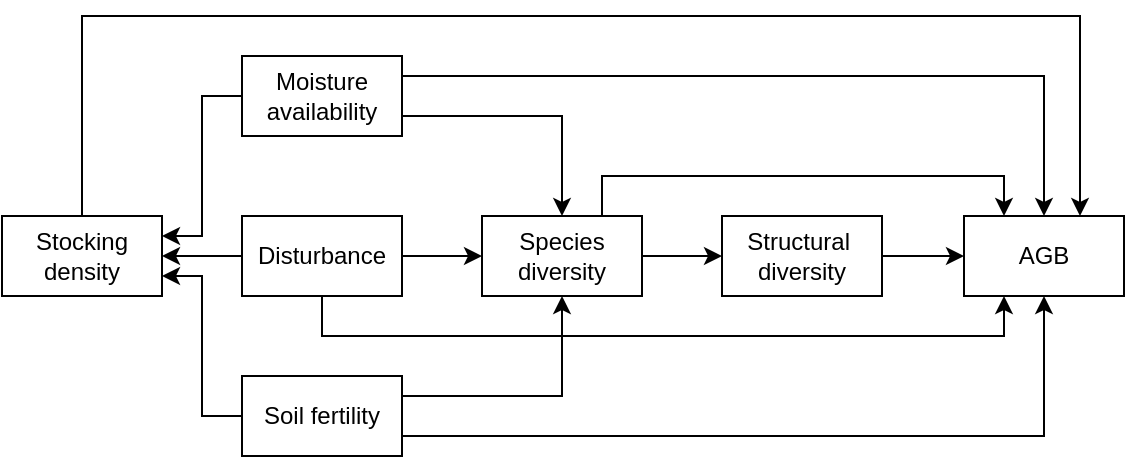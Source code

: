 <mxfile version="13.0.1" type="device"><diagram id="Q58wU1a4Iv1O1ykronOY" name="Page-1"><mxGraphModel dx="1026" dy="580" grid="1" gridSize="10" guides="1" tooltips="1" connect="1" arrows="1" fold="1" page="1" pageScale="1" pageWidth="827" pageHeight="1169" math="0" shadow="0"><root><mxCell id="0"/><mxCell id="1" parent="0"/><mxCell id="MeDxFm3Ll06lgc266ngG-1" style="edgeStyle=orthogonalEdgeStyle;rounded=0;orthogonalLoop=1;jettySize=auto;html=1;entryX=1;entryY=0.25;entryDx=0;entryDy=0;fontStyle=0" parent="1" source="MeDxFm3Ll06lgc266ngG-4" target="MeDxFm3Ll06lgc266ngG-19" edge="1"><mxGeometry relative="1" as="geometry"/></mxCell><mxCell id="MeDxFm3Ll06lgc266ngG-2" style="edgeStyle=orthogonalEdgeStyle;rounded=0;orthogonalLoop=1;jettySize=auto;html=1;entryX=0.5;entryY=0;entryDx=0;entryDy=0;exitX=1;exitY=0.25;exitDx=0;exitDy=0;fontStyle=0" parent="1" source="MeDxFm3Ll06lgc266ngG-4" target="MeDxFm3Ll06lgc266ngG-17" edge="1"><mxGeometry relative="1" as="geometry"/></mxCell><mxCell id="MeDxFm3Ll06lgc266ngG-3" style="edgeStyle=orthogonalEdgeStyle;rounded=0;orthogonalLoop=1;jettySize=auto;html=1;exitX=1;exitY=0.75;exitDx=0;exitDy=0;entryX=0.5;entryY=0;entryDx=0;entryDy=0;fontStyle=0" parent="1" source="MeDxFm3Ll06lgc266ngG-4" target="MeDxFm3Ll06lgc266ngG-14" edge="1"><mxGeometry relative="1" as="geometry"/></mxCell><mxCell id="MeDxFm3Ll06lgc266ngG-4" value="Moisture &lt;br&gt;availability" style="rounded=1;whiteSpace=wrap;html=1;fontSize=12;glass=0;strokeWidth=1;shadow=0;arcSize=0;align=center;fontStyle=0" parent="1" vertex="1"><mxGeometry x="201" y="160" width="80" height="40" as="geometry"/></mxCell><mxCell id="MeDxFm3Ll06lgc266ngG-5" style="edgeStyle=orthogonalEdgeStyle;rounded=0;orthogonalLoop=1;jettySize=auto;html=1;entryX=0.5;entryY=1;entryDx=0;entryDy=0;exitX=1;exitY=0.75;exitDx=0;exitDy=0;fontStyle=0" parent="1" source="MeDxFm3Ll06lgc266ngG-8" target="MeDxFm3Ll06lgc266ngG-17" edge="1"><mxGeometry relative="1" as="geometry"/></mxCell><mxCell id="MeDxFm3Ll06lgc266ngG-6" style="edgeStyle=orthogonalEdgeStyle;rounded=0;orthogonalLoop=1;jettySize=auto;html=1;entryX=1;entryY=0.75;entryDx=0;entryDy=0;fontStyle=0" parent="1" source="MeDxFm3Ll06lgc266ngG-8" target="MeDxFm3Ll06lgc266ngG-19" edge="1"><mxGeometry relative="1" as="geometry"/></mxCell><mxCell id="MeDxFm3Ll06lgc266ngG-7" style="edgeStyle=orthogonalEdgeStyle;rounded=0;orthogonalLoop=1;jettySize=auto;html=1;exitX=1;exitY=0.25;exitDx=0;exitDy=0;entryX=0.5;entryY=1;entryDx=0;entryDy=0;fontStyle=0" parent="1" source="MeDxFm3Ll06lgc266ngG-8" target="MeDxFm3Ll06lgc266ngG-14" edge="1"><mxGeometry relative="1" as="geometry"/></mxCell><mxCell id="MeDxFm3Ll06lgc266ngG-8" value="Soil fertility" style="rounded=1;whiteSpace=wrap;html=1;fontSize=12;glass=0;strokeWidth=1;shadow=0;arcSize=0;align=center;fontStyle=0" parent="1" vertex="1"><mxGeometry x="201" y="320" width="80" height="40" as="geometry"/></mxCell><mxCell id="MeDxFm3Ll06lgc266ngG-9" value="" style="edgeStyle=orthogonalEdgeStyle;rounded=0;orthogonalLoop=1;jettySize=auto;html=1;fontStyle=0" parent="1" source="MeDxFm3Ll06lgc266ngG-12" target="MeDxFm3Ll06lgc266ngG-14" edge="1"><mxGeometry relative="1" as="geometry"/></mxCell><mxCell id="MeDxFm3Ll06lgc266ngG-10" style="edgeStyle=orthogonalEdgeStyle;rounded=0;orthogonalLoop=1;jettySize=auto;html=1;entryX=0.25;entryY=1;entryDx=0;entryDy=0;fontStyle=0" parent="1" source="MeDxFm3Ll06lgc266ngG-12" target="MeDxFm3Ll06lgc266ngG-17" edge="1"><mxGeometry relative="1" as="geometry"><Array as="points"><mxPoint x="241" y="300"/><mxPoint x="582" y="300"/></Array></mxGeometry></mxCell><mxCell id="MeDxFm3Ll06lgc266ngG-11" style="edgeStyle=orthogonalEdgeStyle;rounded=0;orthogonalLoop=1;jettySize=auto;html=1;fontStyle=0" parent="1" source="MeDxFm3Ll06lgc266ngG-12" target="MeDxFm3Ll06lgc266ngG-19" edge="1"><mxGeometry relative="1" as="geometry"/></mxCell><mxCell id="MeDxFm3Ll06lgc266ngG-12" value="Disturbance" style="rounded=1;whiteSpace=wrap;html=1;fontSize=12;glass=0;strokeWidth=1;shadow=0;arcSize=0;align=center;fontStyle=0" parent="1" vertex="1"><mxGeometry x="201" y="240" width="80" height="40" as="geometry"/></mxCell><mxCell id="MeDxFm3Ll06lgc266ngG-13" value="" style="edgeStyle=orthogonalEdgeStyle;rounded=0;orthogonalLoop=1;jettySize=auto;html=1;fontStyle=0" parent="1" source="MeDxFm3Ll06lgc266ngG-14" target="MeDxFm3Ll06lgc266ngG-16" edge="1"><mxGeometry relative="1" as="geometry"/></mxCell><mxCell id="MeDxFm3Ll06lgc266ngG-20" style="edgeStyle=orthogonalEdgeStyle;rounded=0;orthogonalLoop=1;jettySize=auto;html=1;exitX=0.75;exitY=0;exitDx=0;exitDy=0;entryX=0.25;entryY=0;entryDx=0;entryDy=0;" parent="1" source="MeDxFm3Ll06lgc266ngG-14" target="MeDxFm3Ll06lgc266ngG-17" edge="1"><mxGeometry relative="1" as="geometry"><Array as="points"><mxPoint x="381" y="220"/><mxPoint x="582" y="220"/></Array></mxGeometry></mxCell><mxCell id="MeDxFm3Ll06lgc266ngG-14" value="Species diversity" style="rounded=1;whiteSpace=wrap;html=1;fontSize=12;glass=0;strokeWidth=1;shadow=0;arcSize=0;align=center;fontStyle=0" parent="1" vertex="1"><mxGeometry x="321" y="240" width="80" height="40" as="geometry"/></mxCell><mxCell id="MeDxFm3Ll06lgc266ngG-15" value="" style="edgeStyle=orthogonalEdgeStyle;rounded=0;orthogonalLoop=1;jettySize=auto;html=1;fontStyle=0" parent="1" source="MeDxFm3Ll06lgc266ngG-16" target="MeDxFm3Ll06lgc266ngG-17" edge="1"><mxGeometry relative="1" as="geometry"/></mxCell><mxCell id="MeDxFm3Ll06lgc266ngG-16" value="Structural&amp;nbsp;&lt;br&gt;diversity" style="rounded=1;whiteSpace=wrap;html=1;fontSize=12;glass=0;strokeWidth=1;shadow=0;arcSize=0;align=center;fontStyle=0" parent="1" vertex="1"><mxGeometry x="441" y="240" width="80" height="40" as="geometry"/></mxCell><mxCell id="MeDxFm3Ll06lgc266ngG-17" value="AGB" style="rounded=1;whiteSpace=wrap;html=1;fontSize=12;glass=0;strokeWidth=1;shadow=0;arcSize=0;align=center;fontStyle=0" parent="1" vertex="1"><mxGeometry x="562" y="240" width="80" height="40" as="geometry"/></mxCell><mxCell id="MeDxFm3Ll06lgc266ngG-18" style="edgeStyle=orthogonalEdgeStyle;rounded=0;orthogonalLoop=1;jettySize=auto;html=1;fontStyle=0" parent="1" source="MeDxFm3Ll06lgc266ngG-19" edge="1"><mxGeometry relative="1" as="geometry"><Array as="points"><mxPoint x="121" y="140"/><mxPoint x="620" y="140"/><mxPoint x="620" y="240"/></Array><mxPoint x="620" y="240" as="targetPoint"/></mxGeometry></mxCell><mxCell id="MeDxFm3Ll06lgc266ngG-19" value="Stocking density" style="rounded=1;whiteSpace=wrap;html=1;fontSize=12;glass=0;strokeWidth=1;shadow=0;arcSize=0;align=center;fontStyle=0" parent="1" vertex="1"><mxGeometry x="81" y="240" width="80" height="40" as="geometry"/></mxCell></root></mxGraphModel></diagram></mxfile>